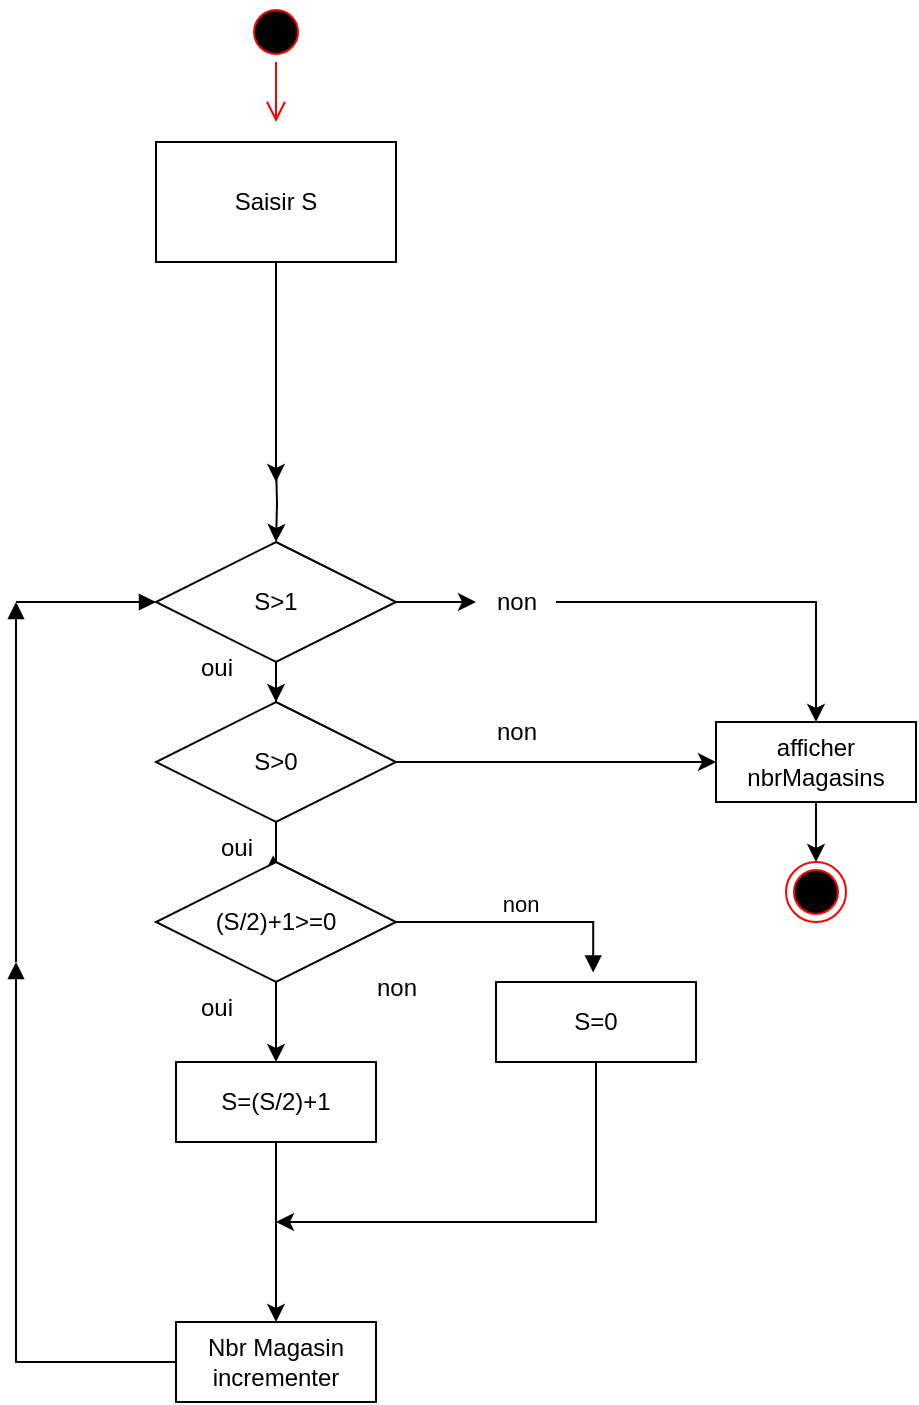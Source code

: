 <mxfile version="21.6.1" type="device">
  <diagram name="Page-1" id="_aOgjiI0eVTRcIE8tToI">
    <mxGraphModel dx="989" dy="582" grid="1" gridSize="10" guides="1" tooltips="1" connect="1" arrows="1" fold="1" page="1" pageScale="1" pageWidth="827" pageHeight="1169" math="0" shadow="0">
      <root>
        <mxCell id="0" />
        <mxCell id="1" parent="0" />
        <mxCell id="kjkTXq7qbr6UJQkxNoJO-7" value="" style="edgeStyle=orthogonalEdgeStyle;rounded=0;orthogonalLoop=1;jettySize=auto;html=1;" edge="1" parent="1" source="kjkTXq7qbr6UJQkxNoJO-1">
          <mxGeometry relative="1" as="geometry">
            <mxPoint x="200" y="270" as="targetPoint" />
          </mxGeometry>
        </mxCell>
        <mxCell id="kjkTXq7qbr6UJQkxNoJO-1" value="Saisir S" style="rounded=0;whiteSpace=wrap;html=1;" vertex="1" parent="1">
          <mxGeometry x="140" y="100" width="120" height="60" as="geometry" />
        </mxCell>
        <mxCell id="kjkTXq7qbr6UJQkxNoJO-8" value="" style="edgeStyle=orthogonalEdgeStyle;rounded=0;orthogonalLoop=1;jettySize=auto;html=1;" edge="1" parent="1" target="kjkTXq7qbr6UJQkxNoJO-3">
          <mxGeometry relative="1" as="geometry">
            <mxPoint x="200" y="260.0" as="sourcePoint" />
          </mxGeometry>
        </mxCell>
        <mxCell id="kjkTXq7qbr6UJQkxNoJO-34" value="" style="edgeStyle=orthogonalEdgeStyle;rounded=0;orthogonalLoop=1;jettySize=auto;html=1;" edge="1" parent="1" source="kjkTXq7qbr6UJQkxNoJO-3" target="kjkTXq7qbr6UJQkxNoJO-29">
          <mxGeometry relative="1" as="geometry" />
        </mxCell>
        <mxCell id="kjkTXq7qbr6UJQkxNoJO-38" value="" style="edgeStyle=orthogonalEdgeStyle;rounded=0;orthogonalLoop=1;jettySize=auto;html=1;" edge="1" parent="1" source="kjkTXq7qbr6UJQkxNoJO-3" target="kjkTXq7qbr6UJQkxNoJO-22">
          <mxGeometry relative="1" as="geometry" />
        </mxCell>
        <mxCell id="kjkTXq7qbr6UJQkxNoJO-3" value="S&amp;gt;1" style="shape=rhombus;perimeter=rhombusPerimeter;whiteSpace=wrap;html=1;align=center;" vertex="1" parent="1">
          <mxGeometry x="140" y="300" width="120" height="60" as="geometry" />
        </mxCell>
        <mxCell id="kjkTXq7qbr6UJQkxNoJO-14" value="" style="edgeStyle=orthogonalEdgeStyle;rounded=0;orthogonalLoop=1;jettySize=auto;html=1;" edge="1" parent="1" source="kjkTXq7qbr6UJQkxNoJO-4" target="kjkTXq7qbr6UJQkxNoJO-6">
          <mxGeometry relative="1" as="geometry" />
        </mxCell>
        <mxCell id="kjkTXq7qbr6UJQkxNoJO-4" value="S=(S/2)+1" style="whiteSpace=wrap;html=1;align=center;" vertex="1" parent="1">
          <mxGeometry x="150" y="560" width="100" height="40" as="geometry" />
        </mxCell>
        <mxCell id="kjkTXq7qbr6UJQkxNoJO-6" value="Nbr Magasin&lt;br&gt;incrementer" style="whiteSpace=wrap;html=1;align=center;" vertex="1" parent="1">
          <mxGeometry x="150" y="690" width="100" height="40" as="geometry" />
        </mxCell>
        <mxCell id="kjkTXq7qbr6UJQkxNoJO-12" value="" style="endArrow=none;html=1;rounded=0;entryX=0.5;entryY=1;entryDx=0;entryDy=0;" edge="1" parent="1" target="kjkTXq7qbr6UJQkxNoJO-5">
          <mxGeometry relative="1" as="geometry">
            <mxPoint x="360" y="540" as="sourcePoint" />
            <mxPoint x="340" y="370" as="targetPoint" />
          </mxGeometry>
        </mxCell>
        <mxCell id="kjkTXq7qbr6UJQkxNoJO-13" value="" style="endArrow=none;html=1;rounded=0;" edge="1" parent="1" source="kjkTXq7qbr6UJQkxNoJO-5">
          <mxGeometry relative="1" as="geometry">
            <mxPoint x="200" y="540" as="sourcePoint" />
            <mxPoint x="360" y="540" as="targetPoint" />
          </mxGeometry>
        </mxCell>
        <mxCell id="kjkTXq7qbr6UJQkxNoJO-42" value="" style="edgeStyle=orthogonalEdgeStyle;rounded=0;orthogonalLoop=1;jettySize=auto;html=1;" edge="1" parent="1" source="kjkTXq7qbr6UJQkxNoJO-15" target="kjkTXq7qbr6UJQkxNoJO-41">
          <mxGeometry relative="1" as="geometry">
            <Array as="points">
              <mxPoint x="460" y="475" />
            </Array>
          </mxGeometry>
        </mxCell>
        <mxCell id="kjkTXq7qbr6UJQkxNoJO-15" value="afficher nbrMagasins" style="whiteSpace=wrap;html=1;align=center;" vertex="1" parent="1">
          <mxGeometry x="420" y="390" width="100" height="40" as="geometry" />
        </mxCell>
        <mxCell id="kjkTXq7qbr6UJQkxNoJO-17" value="" style="ellipse;html=1;shape=startState;fillColor=#000000;strokeColor=#ff0000;" vertex="1" parent="1">
          <mxGeometry x="185" y="30" width="30" height="30" as="geometry" />
        </mxCell>
        <mxCell id="kjkTXq7qbr6UJQkxNoJO-18" value="" style="edgeStyle=orthogonalEdgeStyle;html=1;verticalAlign=bottom;endArrow=open;endSize=8;strokeColor=#ff0000;rounded=0;" edge="1" source="kjkTXq7qbr6UJQkxNoJO-17" parent="1">
          <mxGeometry relative="1" as="geometry">
            <mxPoint x="200" y="90" as="targetPoint" />
          </mxGeometry>
        </mxCell>
        <mxCell id="kjkTXq7qbr6UJQkxNoJO-19" value="" style="html=1;verticalAlign=bottom;endArrow=block;edgeStyle=elbowEdgeStyle;elbow=vertical;curved=0;rounded=0;" edge="1" parent="1">
          <mxGeometry width="80" relative="1" as="geometry">
            <mxPoint x="150" y="710" as="sourcePoint" />
            <mxPoint x="70" y="510" as="targetPoint" />
            <Array as="points">
              <mxPoint x="110" y="710" />
            </Array>
          </mxGeometry>
        </mxCell>
        <mxCell id="kjkTXq7qbr6UJQkxNoJO-20" value="" style="html=1;verticalAlign=bottom;endArrow=block;edgeStyle=elbowEdgeStyle;elbow=horizontal;curved=0;rounded=0;" edge="1" parent="1">
          <mxGeometry width="80" relative="1" as="geometry">
            <mxPoint x="70" y="510" as="sourcePoint" />
            <mxPoint x="70" y="330" as="targetPoint" />
          </mxGeometry>
        </mxCell>
        <mxCell id="kjkTXq7qbr6UJQkxNoJO-21" value="" style="html=1;verticalAlign=bottom;endArrow=block;edgeStyle=elbowEdgeStyle;elbow=vertical;curved=0;rounded=0;" edge="1" parent="1">
          <mxGeometry width="80" relative="1" as="geometry">
            <mxPoint x="70" y="330" as="sourcePoint" />
            <mxPoint x="140" y="330" as="targetPoint" />
            <Array as="points">
              <mxPoint x="110" y="330" />
            </Array>
          </mxGeometry>
        </mxCell>
        <mxCell id="kjkTXq7qbr6UJQkxNoJO-39" value="" style="edgeStyle=orthogonalEdgeStyle;rounded=0;orthogonalLoop=1;jettySize=auto;html=1;" edge="1" parent="1" source="kjkTXq7qbr6UJQkxNoJO-22" target="kjkTXq7qbr6UJQkxNoJO-15">
          <mxGeometry relative="1" as="geometry" />
        </mxCell>
        <mxCell id="kjkTXq7qbr6UJQkxNoJO-22" value="non" style="text;html=1;align=center;verticalAlign=middle;resizable=0;points=[];autosize=1;strokeColor=none;fillColor=none;" vertex="1" parent="1">
          <mxGeometry x="300" y="315" width="40" height="30" as="geometry" />
        </mxCell>
        <mxCell id="kjkTXq7qbr6UJQkxNoJO-31" value="" style="edgeStyle=orthogonalEdgeStyle;rounded=0;orthogonalLoop=1;jettySize=auto;html=1;entryX=0.965;entryY=0.621;entryDx=0;entryDy=0;entryPerimeter=0;" edge="1" parent="1" source="kjkTXq7qbr6UJQkxNoJO-29" target="kjkTXq7qbr6UJQkxNoJO-44">
          <mxGeometry relative="1" as="geometry" />
        </mxCell>
        <mxCell id="kjkTXq7qbr6UJQkxNoJO-37" value="" style="edgeStyle=orthogonalEdgeStyle;rounded=0;orthogonalLoop=1;jettySize=auto;html=1;" edge="1" parent="1" source="kjkTXq7qbr6UJQkxNoJO-29" target="kjkTXq7qbr6UJQkxNoJO-15">
          <mxGeometry relative="1" as="geometry" />
        </mxCell>
        <mxCell id="kjkTXq7qbr6UJQkxNoJO-29" value="S&amp;gt;0" style="shape=rhombus;perimeter=rhombusPerimeter;whiteSpace=wrap;html=1;align=center;" vertex="1" parent="1">
          <mxGeometry x="140" y="380" width="120" height="60" as="geometry" />
        </mxCell>
        <mxCell id="kjkTXq7qbr6UJQkxNoJO-5" value="S=0" style="whiteSpace=wrap;html=1;align=center;" vertex="1" parent="1">
          <mxGeometry x="310" y="520" width="100" height="40" as="geometry" />
        </mxCell>
        <mxCell id="kjkTXq7qbr6UJQkxNoJO-40" value="non" style="text;html=1;align=center;verticalAlign=middle;resizable=0;points=[];autosize=1;strokeColor=none;fillColor=none;" vertex="1" parent="1">
          <mxGeometry x="300" y="380" width="40" height="30" as="geometry" />
        </mxCell>
        <mxCell id="kjkTXq7qbr6UJQkxNoJO-41" value="" style="ellipse;html=1;shape=endState;fillColor=#000000;strokeColor=#ff0000;" vertex="1" parent="1">
          <mxGeometry x="455" y="460" width="30" height="30" as="geometry" />
        </mxCell>
        <mxCell id="kjkTXq7qbr6UJQkxNoJO-48" style="edgeStyle=orthogonalEdgeStyle;rounded=0;orthogonalLoop=1;jettySize=auto;html=1;exitX=0.5;exitY=1;exitDx=0;exitDy=0;" edge="1" parent="1" source="kjkTXq7qbr6UJQkxNoJO-5">
          <mxGeometry relative="1" as="geometry">
            <mxPoint x="200" y="640" as="targetPoint" />
            <mxPoint x="360" y="590" as="sourcePoint" />
            <Array as="points">
              <mxPoint x="360" y="640" />
            </Array>
          </mxGeometry>
        </mxCell>
        <mxCell id="kjkTXq7qbr6UJQkxNoJO-43" value="non" style="text;html=1;align=center;verticalAlign=middle;resizable=0;points=[];autosize=1;strokeColor=none;fillColor=none;" vertex="1" parent="1">
          <mxGeometry x="240" y="508" width="40" height="30" as="geometry" />
        </mxCell>
        <mxCell id="kjkTXq7qbr6UJQkxNoJO-44" value="oui" style="text;html=1;align=center;verticalAlign=middle;resizable=0;points=[];autosize=1;strokeColor=none;fillColor=none;" vertex="1" parent="1">
          <mxGeometry x="160" y="438" width="40" height="30" as="geometry" />
        </mxCell>
        <mxCell id="kjkTXq7qbr6UJQkxNoJO-47" value="non" style="html=1;verticalAlign=bottom;endArrow=block;edgeStyle=elbowEdgeStyle;elbow=vertical;curved=0;rounded=0;exitX=1;exitY=0.5;exitDx=0;exitDy=0;entryX=0.486;entryY=-0.119;entryDx=0;entryDy=0;entryPerimeter=0;" edge="1" parent="1" source="kjkTXq7qbr6UJQkxNoJO-49" target="kjkTXq7qbr6UJQkxNoJO-5">
          <mxGeometry width="80" relative="1" as="geometry">
            <mxPoint x="270" y="475" as="sourcePoint" />
            <mxPoint x="370" y="505" as="targetPoint" />
            <Array as="points">
              <mxPoint x="330" y="490" />
            </Array>
          </mxGeometry>
        </mxCell>
        <mxCell id="kjkTXq7qbr6UJQkxNoJO-50" value="" style="edgeStyle=orthogonalEdgeStyle;rounded=0;orthogonalLoop=1;jettySize=auto;html=1;" edge="1" parent="1" source="kjkTXq7qbr6UJQkxNoJO-49" target="kjkTXq7qbr6UJQkxNoJO-4">
          <mxGeometry relative="1" as="geometry" />
        </mxCell>
        <mxCell id="kjkTXq7qbr6UJQkxNoJO-49" value="(S/2)+1&amp;gt;=0" style="shape=rhombus;perimeter=rhombusPerimeter;whiteSpace=wrap;html=1;align=center;" vertex="1" parent="1">
          <mxGeometry x="140" y="460" width="120" height="60" as="geometry" />
        </mxCell>
        <mxCell id="kjkTXq7qbr6UJQkxNoJO-51" value="oui" style="text;html=1;align=center;verticalAlign=middle;resizable=0;points=[];autosize=1;strokeColor=none;fillColor=none;" vertex="1" parent="1">
          <mxGeometry x="150" y="518" width="40" height="30" as="geometry" />
        </mxCell>
        <mxCell id="kjkTXq7qbr6UJQkxNoJO-52" value="oui" style="text;html=1;align=center;verticalAlign=middle;resizable=0;points=[];autosize=1;strokeColor=none;fillColor=none;" vertex="1" parent="1">
          <mxGeometry x="150" y="348" width="40" height="30" as="geometry" />
        </mxCell>
      </root>
    </mxGraphModel>
  </diagram>
</mxfile>
